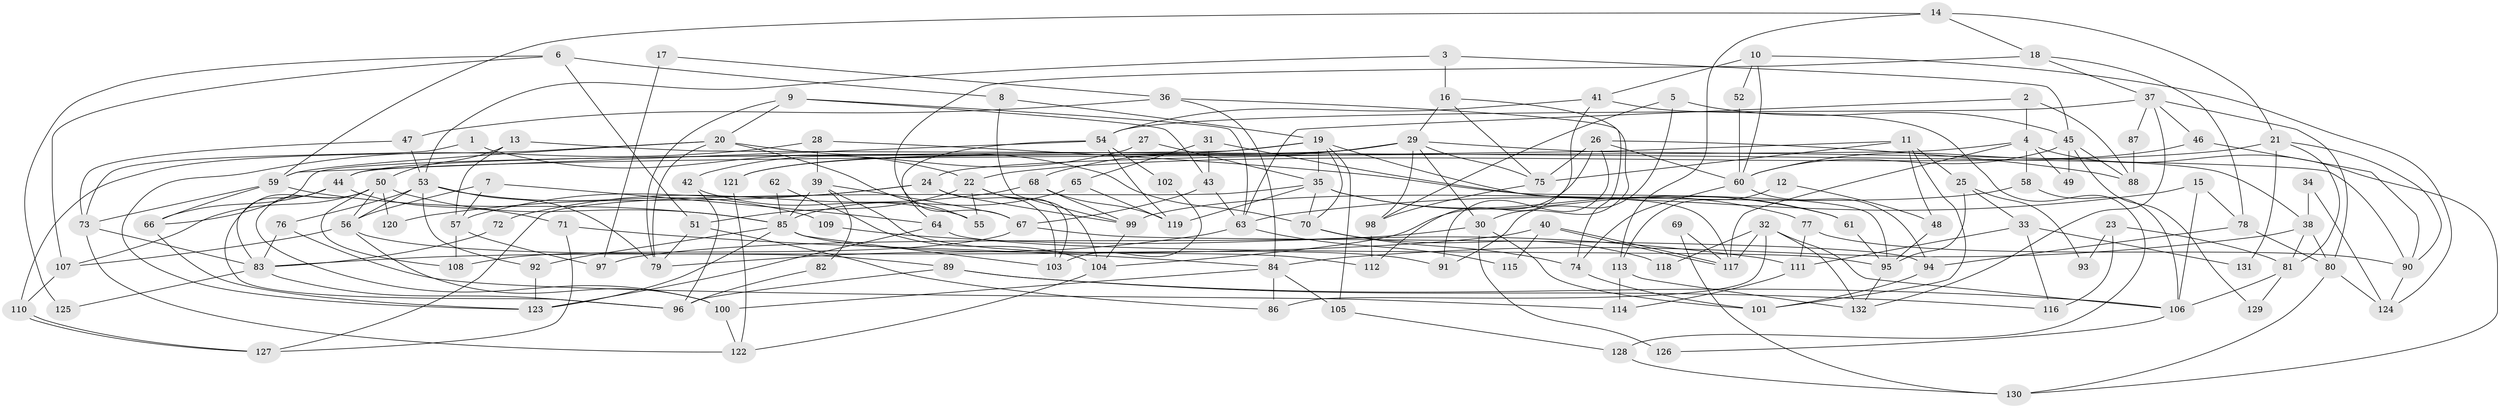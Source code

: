 // Generated by graph-tools (version 1.1) at 2025/11/02/27/25 16:11:17]
// undirected, 132 vertices, 264 edges
graph export_dot {
graph [start="1"]
  node [color=gray90,style=filled];
  1;
  2;
  3;
  4;
  5;
  6;
  7;
  8;
  9;
  10;
  11;
  12;
  13;
  14;
  15;
  16;
  17;
  18;
  19;
  20;
  21;
  22;
  23;
  24;
  25;
  26;
  27;
  28;
  29;
  30;
  31;
  32;
  33;
  34;
  35;
  36;
  37;
  38;
  39;
  40;
  41;
  42;
  43;
  44;
  45;
  46;
  47;
  48;
  49;
  50;
  51;
  52;
  53;
  54;
  55;
  56;
  57;
  58;
  59;
  60;
  61;
  62;
  63;
  64;
  65;
  66;
  67;
  68;
  69;
  70;
  71;
  72;
  73;
  74;
  75;
  76;
  77;
  78;
  79;
  80;
  81;
  82;
  83;
  84;
  85;
  86;
  87;
  88;
  89;
  90;
  91;
  92;
  93;
  94;
  95;
  96;
  97;
  98;
  99;
  100;
  101;
  102;
  103;
  104;
  105;
  106;
  107;
  108;
  109;
  110;
  111;
  112;
  113;
  114;
  115;
  116;
  117;
  118;
  119;
  120;
  121;
  122;
  123;
  124;
  125;
  126;
  127;
  128;
  129;
  130;
  131;
  132;
  1 -- 22;
  1 -- 73;
  2 -- 88;
  2 -- 4;
  2 -- 63;
  3 -- 16;
  3 -- 53;
  3 -- 45;
  4 -- 44;
  4 -- 130;
  4 -- 49;
  4 -- 58;
  4 -- 117;
  5 -- 91;
  5 -- 98;
  5 -- 45;
  6 -- 51;
  6 -- 8;
  6 -- 107;
  6 -- 125;
  7 -- 64;
  7 -- 56;
  7 -- 57;
  8 -- 19;
  8 -- 99;
  9 -- 43;
  9 -- 63;
  9 -- 20;
  9 -- 79;
  10 -- 60;
  10 -- 124;
  10 -- 41;
  10 -- 52;
  11 -- 101;
  11 -- 24;
  11 -- 25;
  11 -- 48;
  11 -- 75;
  12 -- 48;
  12 -- 113;
  13 -- 57;
  13 -- 50;
  13 -- 90;
  14 -- 18;
  14 -- 59;
  14 -- 21;
  14 -- 113;
  15 -- 78;
  15 -- 63;
  15 -- 106;
  16 -- 75;
  16 -- 29;
  16 -- 30;
  17 -- 97;
  17 -- 36;
  18 -- 78;
  18 -- 67;
  18 -- 37;
  19 -- 117;
  19 -- 35;
  19 -- 66;
  19 -- 70;
  19 -- 105;
  19 -- 121;
  20 -- 79;
  20 -- 55;
  20 -- 59;
  20 -- 70;
  20 -- 110;
  21 -- 90;
  21 -- 22;
  21 -- 81;
  21 -- 131;
  22 -- 51;
  22 -- 55;
  22 -- 103;
  22 -- 104;
  23 -- 116;
  23 -- 81;
  23 -- 93;
  24 -- 99;
  24 -- 103;
  24 -- 57;
  24 -- 120;
  25 -- 95;
  25 -- 33;
  25 -- 93;
  26 -- 75;
  26 -- 60;
  26 -- 88;
  26 -- 91;
  26 -- 104;
  27 -- 42;
  27 -- 35;
  28 -- 39;
  28 -- 95;
  28 -- 123;
  29 -- 44;
  29 -- 30;
  29 -- 38;
  29 -- 68;
  29 -- 75;
  29 -- 98;
  29 -- 121;
  30 -- 101;
  30 -- 97;
  30 -- 126;
  31 -- 61;
  31 -- 43;
  31 -- 65;
  32 -- 106;
  32 -- 117;
  32 -- 86;
  32 -- 118;
  32 -- 132;
  33 -- 111;
  33 -- 116;
  33 -- 131;
  34 -- 38;
  34 -- 124;
  35 -- 127;
  35 -- 70;
  35 -- 61;
  35 -- 77;
  35 -- 119;
  36 -- 47;
  36 -- 84;
  36 -- 74;
  37 -- 54;
  37 -- 46;
  37 -- 80;
  37 -- 87;
  37 -- 132;
  38 -- 81;
  38 -- 80;
  38 -- 84;
  39 -- 85;
  39 -- 112;
  39 -- 67;
  39 -- 82;
  40 -- 117;
  40 -- 117;
  40 -- 83;
  40 -- 115;
  41 -- 54;
  41 -- 112;
  41 -- 128;
  42 -- 55;
  42 -- 96;
  43 -- 63;
  43 -- 67;
  44 -- 66;
  44 -- 83;
  44 -- 71;
  45 -- 49;
  45 -- 60;
  45 -- 88;
  45 -- 129;
  46 -- 60;
  46 -- 90;
  47 -- 53;
  47 -- 73;
  48 -- 95;
  50 -- 56;
  50 -- 107;
  50 -- 85;
  50 -- 96;
  50 -- 100;
  50 -- 108;
  50 -- 120;
  51 -- 86;
  51 -- 79;
  52 -- 60;
  53 -- 56;
  53 -- 92;
  53 -- 76;
  53 -- 79;
  53 -- 109;
  54 -- 59;
  54 -- 119;
  54 -- 64;
  54 -- 102;
  56 -- 100;
  56 -- 107;
  56 -- 89;
  57 -- 97;
  57 -- 108;
  58 -- 99;
  58 -- 106;
  59 -- 85;
  59 -- 66;
  59 -- 73;
  60 -- 74;
  60 -- 94;
  61 -- 95;
  62 -- 104;
  62 -- 85;
  63 -- 79;
  63 -- 115;
  64 -- 123;
  64 -- 95;
  65 -- 85;
  65 -- 119;
  66 -- 123;
  67 -- 108;
  67 -- 94;
  68 -- 119;
  68 -- 72;
  68 -- 99;
  69 -- 117;
  69 -- 130;
  70 -- 74;
  70 -- 118;
  71 -- 84;
  71 -- 127;
  72 -- 83;
  73 -- 122;
  73 -- 83;
  74 -- 101;
  75 -- 98;
  76 -- 83;
  76 -- 114;
  77 -- 90;
  77 -- 111;
  78 -- 80;
  78 -- 94;
  80 -- 124;
  80 -- 130;
  81 -- 106;
  81 -- 129;
  82 -- 96;
  83 -- 96;
  83 -- 125;
  84 -- 100;
  84 -- 86;
  84 -- 105;
  85 -- 123;
  85 -- 91;
  85 -- 92;
  85 -- 103;
  87 -- 88;
  89 -- 106;
  89 -- 96;
  89 -- 116;
  90 -- 124;
  92 -- 123;
  94 -- 101;
  95 -- 132;
  98 -- 112;
  99 -- 104;
  100 -- 122;
  102 -- 103;
  104 -- 122;
  105 -- 128;
  106 -- 126;
  107 -- 110;
  109 -- 111;
  110 -- 127;
  110 -- 127;
  111 -- 114;
  113 -- 132;
  113 -- 114;
  121 -- 122;
  128 -- 130;
}
